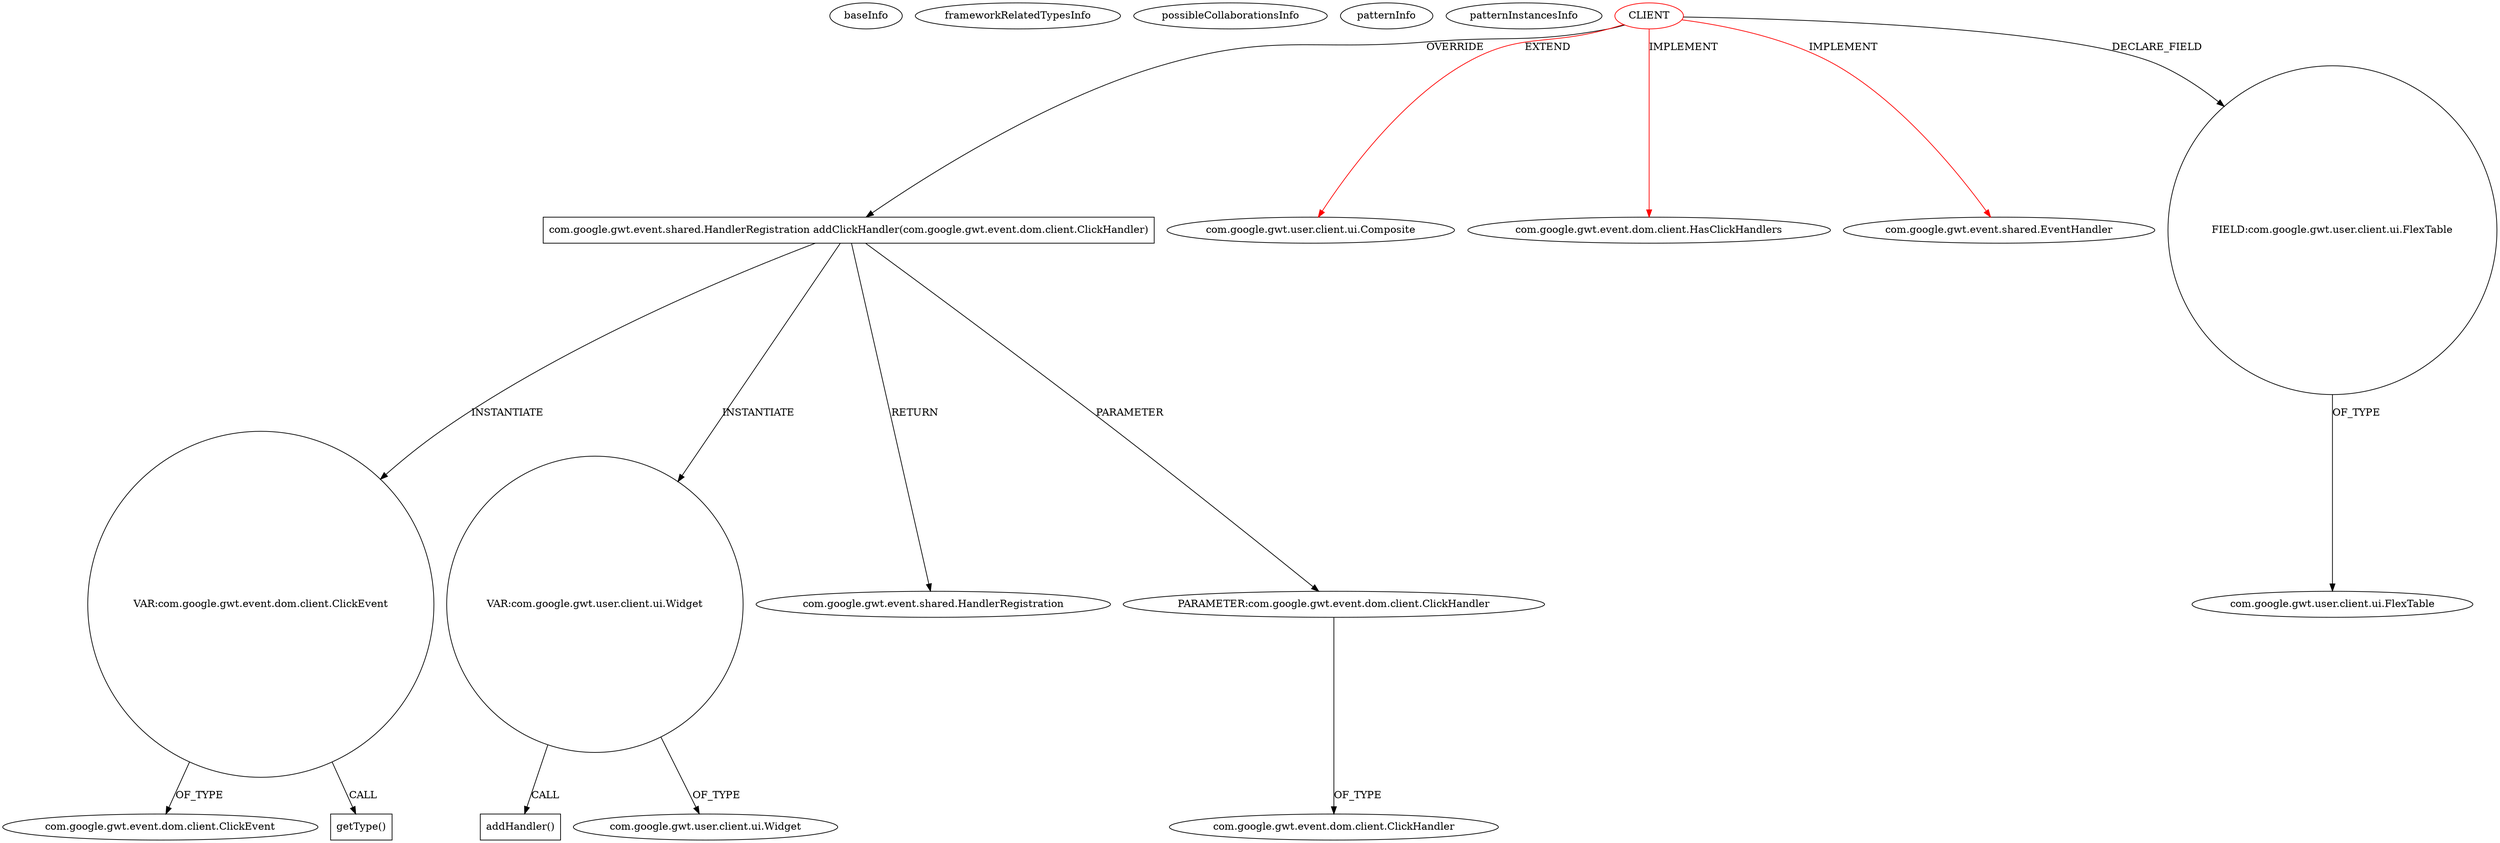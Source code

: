 digraph {
baseInfo[graphId=862,category="pattern",isAnonymous=false,possibleRelation=false]
frameworkRelatedTypesInfo[0="com.google.gwt.event.shared.EventHandler",1="com.google.gwt.user.client.ui.Composite",2="com.google.gwt.event.dom.client.HasClickHandlers"]
possibleCollaborationsInfo[]
patternInfo[frequency=2.0,patternRootClient=0]
patternInstancesInfo[0="nextinterfaces-next~/nextinterfaces-next/next-master/src/next/i/view/XBarItem.java~XBarItem~4180",1="nextinterfaces-next~/nextinterfaces-next/next-master/src/next/i/view/widgets/XButton.java~XButton~4202"]
6[label="com.google.gwt.event.shared.HandlerRegistration addClickHandler(com.google.gwt.event.dom.client.ClickHandler)",vertexType="OVERRIDING_METHOD_DECLARATION",isFrameworkType=false,shape=box]
0[label="CLIENT",vertexType="ROOT_CLIENT_CLASS_DECLARATION",isFrameworkType=false,color=red]
1[label="com.google.gwt.user.client.ui.Composite",vertexType="FRAMEWORK_CLASS_TYPE",isFrameworkType=false]
13[label="VAR:com.google.gwt.event.dom.client.ClickEvent",vertexType="VARIABLE_EXPRESION",isFrameworkType=false,shape=circle]
2[label="com.google.gwt.event.dom.client.HasClickHandlers",vertexType="FRAMEWORK_INTERFACE_TYPE",isFrameworkType=false]
10[label="VAR:com.google.gwt.user.client.ui.Widget",vertexType="VARIABLE_EXPRESION",isFrameworkType=false,shape=circle]
15[label="com.google.gwt.event.dom.client.ClickEvent",vertexType="FRAMEWORK_CLASS_TYPE",isFrameworkType=false]
14[label="getType()",vertexType="INSIDE_CALL",isFrameworkType=false,shape=box]
11[label="addHandler()",vertexType="INSIDE_CALL",isFrameworkType=false,shape=box]
3[label="com.google.gwt.event.shared.EventHandler",vertexType="FRAMEWORK_INTERFACE_TYPE",isFrameworkType=false]
7[label="com.google.gwt.event.shared.HandlerRegistration",vertexType="FRAMEWORK_INTERFACE_TYPE",isFrameworkType=false]
4[label="FIELD:com.google.gwt.user.client.ui.FlexTable",vertexType="FIELD_DECLARATION",isFrameworkType=false,shape=circle]
5[label="com.google.gwt.user.client.ui.FlexTable",vertexType="FRAMEWORK_CLASS_TYPE",isFrameworkType=false]
8[label="PARAMETER:com.google.gwt.event.dom.client.ClickHandler",vertexType="PARAMETER_DECLARATION",isFrameworkType=false]
9[label="com.google.gwt.event.dom.client.ClickHandler",vertexType="FRAMEWORK_INTERFACE_TYPE",isFrameworkType=false]
12[label="com.google.gwt.user.client.ui.Widget",vertexType="FRAMEWORK_CLASS_TYPE",isFrameworkType=false]
0->3[label="IMPLEMENT",color=red]
10->11[label="CALL"]
0->1[label="EXTEND",color=red]
6->10[label="INSTANTIATE"]
6->7[label="RETURN"]
4->5[label="OF_TYPE"]
6->13[label="INSTANTIATE"]
8->9[label="OF_TYPE"]
6->8[label="PARAMETER"]
10->12[label="OF_TYPE"]
0->2[label="IMPLEMENT",color=red]
13->15[label="OF_TYPE"]
13->14[label="CALL"]
0->6[label="OVERRIDE"]
0->4[label="DECLARE_FIELD"]
}
